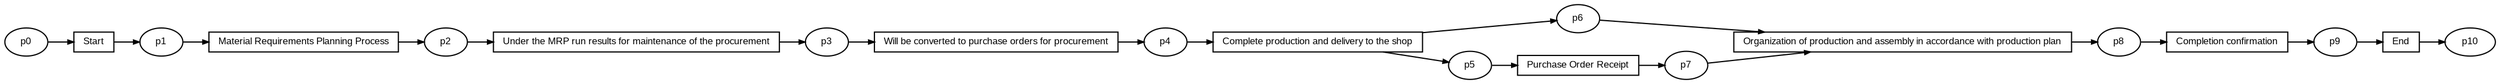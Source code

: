 digraph G {ranksep=".3"; fontsize="8"; remincross=true; margin="0.0,0.0"; fontname="Arial";rankdir="LR"; 
edge [arrowsize="0.5"];
node [height=".2",width=".2",fontname="Arial",fontsize="8"];
t0 [shape="box",label="End"];
t1 [shape="box",label="Completion confirmation"];
t2 [shape="box",label="Organization of production and assembly in accordance with production plan"];
t3 [shape="box",label="Purchase Order Receipt"];
t4 [shape="box",label="Complete production and delivery to the shop"];
t5 [shape="box",label="Will be converted to purchase orders for procurement"];
t6 [shape="box",label="Under the MRP run results for maintenance of the procurement"];
t7 [shape="box",label="Material Requirements Planning Process"];
t8 [shape="box",label="Start"];
p0 [shape="oval",label="p3"];
p1 [shape="oval",label="p2"];
p2 [shape="oval",label="p10"];
p3 [shape="oval",label="p1"];
p4 [shape="oval",label="p0"];
p5 [shape="oval",label="p9"];
p6 [shape="oval",label="p8"];
p7 [shape="oval",label="p7"];
p8 [shape="oval",label="p6"];
p9 [shape="oval",label="p5"];
p10 [shape="oval",label="p4"];
p3 -> t7[label=""];
p1 -> t6[label=""];
t6 -> p0[label=""];
p0 -> t5[label=""];
t5 -> p10[label=""];
t4 -> p9[label=""];
t1 -> p5[label=""];
t8 -> p3[label=""];
p6 -> t1[label=""];
p4 -> t8[label=""];
t0 -> p2[label=""];
p5 -> t0[label=""];
t7 -> p1[label=""];
p10 -> t4[label=""];
p9 -> t3[label=""];
t4 -> p8[label=""];
p8 -> t2[label=""];
t3 -> p7[label=""];
t2 -> p6[label=""];
p7 -> t2[label=""];
}
